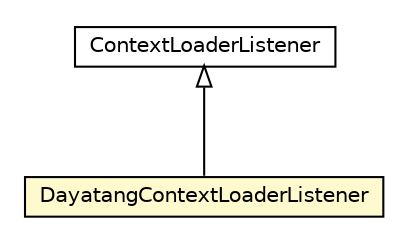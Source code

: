 #!/usr/local/bin/dot
#
# Class diagram 
# Generated by UMLGraph version R5_6_6-8-g8d7759 (http://www.umlgraph.org/)
#

digraph G {
	edge [fontname="Helvetica",fontsize=10,labelfontname="Helvetica",labelfontsize=10];
	node [fontname="Helvetica",fontsize=10,shape=plaintext];
	nodesep=0.25;
	ranksep=0.5;
	// org.dayatang.ioc.spring.webapp.DayatangContextLoaderListener
	c38491 [label=<<table title="org.dayatang.ioc.spring.webapp.DayatangContextLoaderListener" border="0" cellborder="1" cellspacing="0" cellpadding="2" port="p" bgcolor="lemonChiffon" href="./DayatangContextLoaderListener.html">
		<tr><td><table border="0" cellspacing="0" cellpadding="1">
<tr><td align="center" balign="center"> DayatangContextLoaderListener </td></tr>
		</table></td></tr>
		</table>>, URL="./DayatangContextLoaderListener.html", fontname="Helvetica", fontcolor="black", fontsize=10.0];
	//org.dayatang.ioc.spring.webapp.DayatangContextLoaderListener extends org.springframework.web.context.ContextLoaderListener
	c38669:p -> c38491:p [dir=back,arrowtail=empty];
	// org.springframework.web.context.ContextLoaderListener
	c38669 [label=<<table title="org.springframework.web.context.ContextLoaderListener" border="0" cellborder="1" cellspacing="0" cellpadding="2" port="p">
		<tr><td><table border="0" cellspacing="0" cellpadding="1">
<tr><td align="center" balign="center"> ContextLoaderListener </td></tr>
		</table></td></tr>
		</table>>, URL="null", fontname="Helvetica", fontcolor="black", fontsize=10.0];
}

